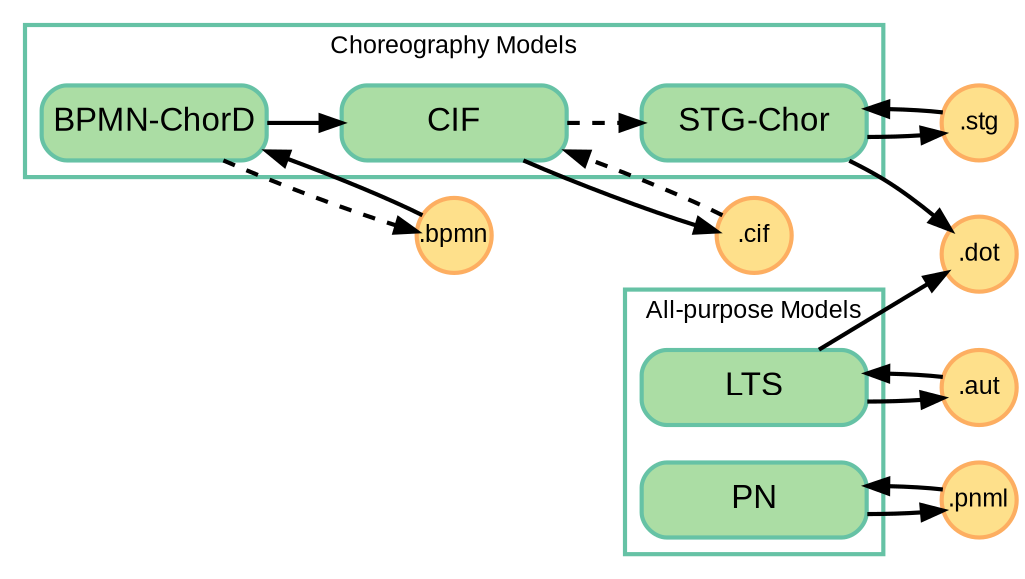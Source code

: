 digraph overview {
rankdir=LR;
fontname="Arial";
fontsize="12";
bgcolor="transparent";
concentrate=true;
edge [style=bold, color=black];

subgraph no_cluster_models {
color = "/spectral10/8";
style = "bold";
node  [style="filled,bold,rounded", shape=box, fixedsize=true, width=1.5, fontname="Arial", fontsize="16", color="/spectral10/8", fillcolor="/spectral10/7"];

subgraph cluster_choreography_models {
label = "Choreography Models";
bpmnchord [label="BPMN-ChorD"];
cif [label="CIF"];
stgchor [label="STG-Chor"];
}

subgraph cluster_allpurpose_models {
label = "All-purpose Models";
lts [label="LTS"];
pn [label="PN"];
}

}

subgraph no_cluster_files {
label = "Files";
color = "/spectral10/4";
style = "bold";
node  [style="filled,bold", shape=circle, fixedsize=true, width=0.5, fontname="Arial", fontsize="12", color="/spectral10/4", fillcolor="/spectral10/5"];

file_bpmn [label=".bpmn"];
file_cif [label=".cif"];
file_aut [label=".aut"];
file_dot [label=".dot"];
file_pnml [label=".pnml"];
file_stg [label=".stg"];
}

bpmnchord->cif;
file_cif->cif [style="dashed,bold", color=black];
bpmnchord->file_bpmn [style="dashed,bold", color=black];
cif->stgchor [style="dashed,bold", color=black];

cif->file_cif;
file_bpmn->bpmnchord;
lts->file_aut;
file_aut->lts;
lts->file_dot;
pn->file_pnml;
file_pnml->pn;
stgchor->file_dot;
file_stg->stgchor;
stgchor->file_stg;

}